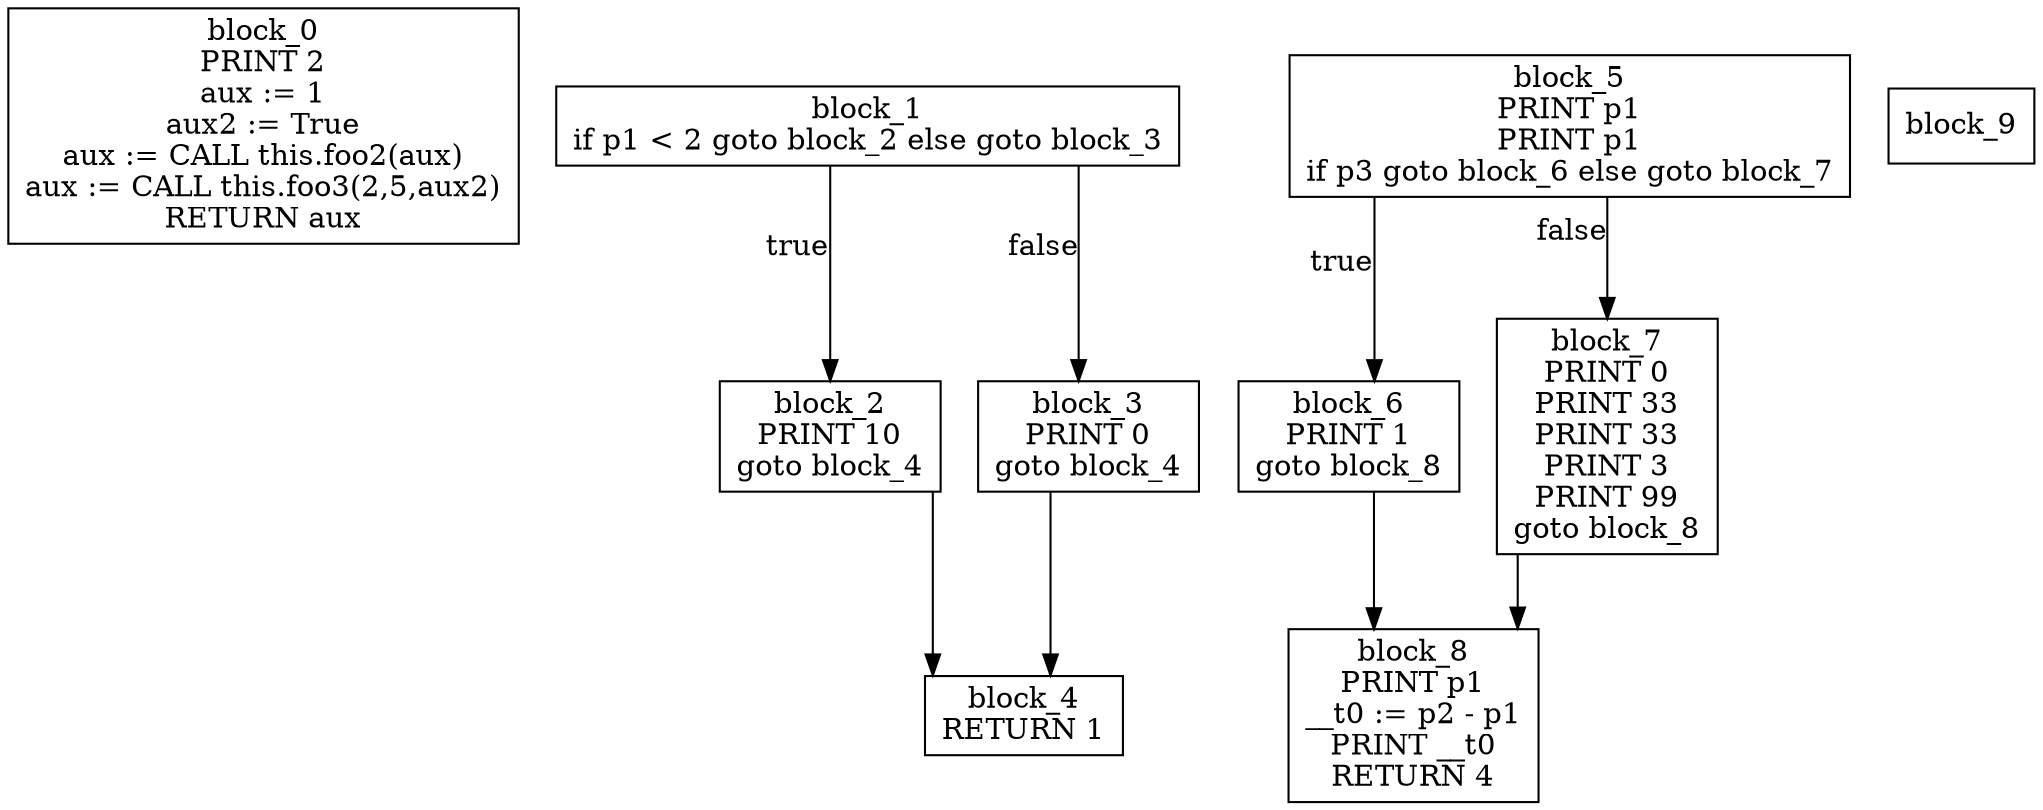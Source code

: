 digraph CFG {
graph [splines=ortho];
node [shape=box];
block_0 [label="block_0\nPRINT 2\naux := 1\naux2 := True\naux := CALL this.foo2(aux)\naux := CALL this.foo3(2,5,aux2)\nRETURN aux\n"];
block_1 -> block_2 [xlabel="true"];
block_1 -> block_3 [xlabel="false"];
block_1 [label="block_1\nif p1 < 2 goto block_2 else goto block_3\n"];
block_2 -> block_4;
block_2 [label="block_2\nPRINT 10\ngoto block_4\n"];
block_3 -> block_4;
block_3 [label="block_3\nPRINT 0\ngoto block_4\n"];
block_4 [label="block_4\nRETURN 1\n"];
block_5 -> block_6 [xlabel="true"];
block_5 -> block_7 [xlabel="false"];
block_5 [label="block_5\nPRINT p1\nPRINT p1\nif p3 goto block_6 else goto block_7\n"];
block_6 -> block_8;
block_6 [label="block_6\nPRINT 1\ngoto block_8\n"];
block_7 -> block_8;
block_7 [label="block_7\nPRINT 0\nPRINT 33\nPRINT 33\nPRINT 3\nPRINT 99\ngoto block_8\n"];
block_8 [label="block_8\nPRINT p1\n__t0 := p2 - p1\nPRINT __t0\nRETURN 4\n"];
block_9 [label="block_9\n"];
}
